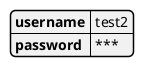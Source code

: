 @startjson
{
	"username": "test2",
	"password":"***"
}
@endjson
@startjson
{
	"message": "Successfully logged in",
	"token": "TOKENtokenTOKENtoken",
	"username": "test2"
}
@endjson
